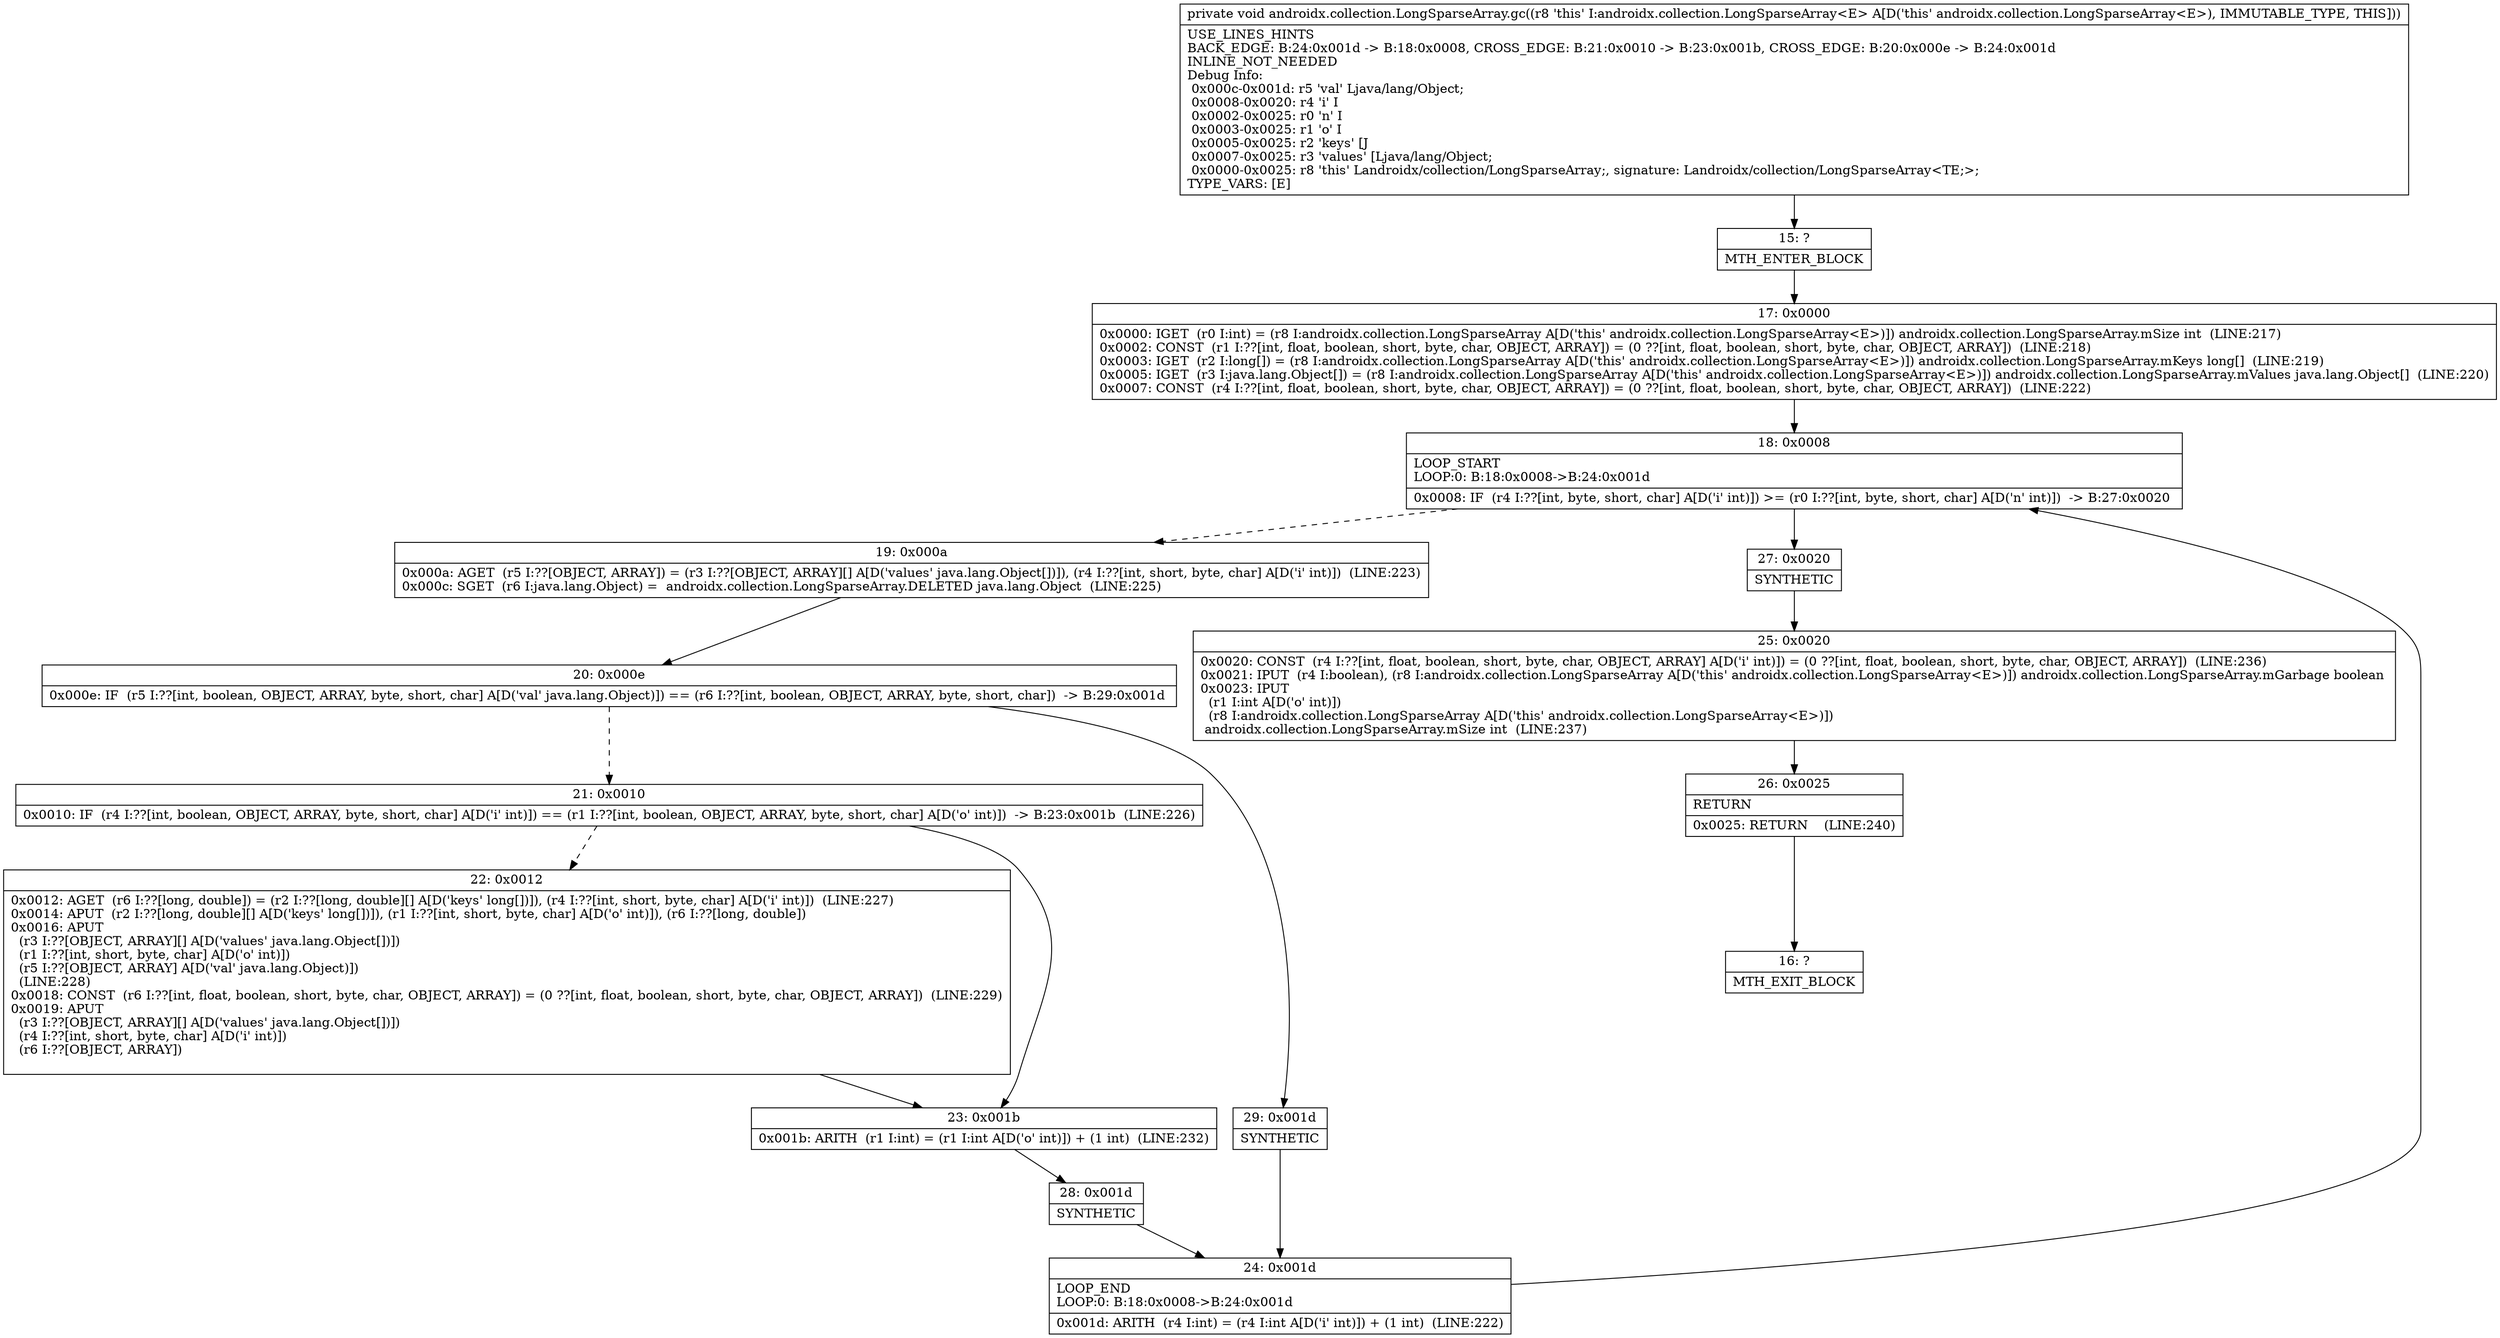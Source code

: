 digraph "CFG forandroidx.collection.LongSparseArray.gc()V" {
Node_15 [shape=record,label="{15\:\ ?|MTH_ENTER_BLOCK\l}"];
Node_17 [shape=record,label="{17\:\ 0x0000|0x0000: IGET  (r0 I:int) = (r8 I:androidx.collection.LongSparseArray A[D('this' androidx.collection.LongSparseArray\<E\>)]) androidx.collection.LongSparseArray.mSize int  (LINE:217)\l0x0002: CONST  (r1 I:??[int, float, boolean, short, byte, char, OBJECT, ARRAY]) = (0 ??[int, float, boolean, short, byte, char, OBJECT, ARRAY])  (LINE:218)\l0x0003: IGET  (r2 I:long[]) = (r8 I:androidx.collection.LongSparseArray A[D('this' androidx.collection.LongSparseArray\<E\>)]) androidx.collection.LongSparseArray.mKeys long[]  (LINE:219)\l0x0005: IGET  (r3 I:java.lang.Object[]) = (r8 I:androidx.collection.LongSparseArray A[D('this' androidx.collection.LongSparseArray\<E\>)]) androidx.collection.LongSparseArray.mValues java.lang.Object[]  (LINE:220)\l0x0007: CONST  (r4 I:??[int, float, boolean, short, byte, char, OBJECT, ARRAY]) = (0 ??[int, float, boolean, short, byte, char, OBJECT, ARRAY])  (LINE:222)\l}"];
Node_18 [shape=record,label="{18\:\ 0x0008|LOOP_START\lLOOP:0: B:18:0x0008\-\>B:24:0x001d\l|0x0008: IF  (r4 I:??[int, byte, short, char] A[D('i' int)]) \>= (r0 I:??[int, byte, short, char] A[D('n' int)])  \-\> B:27:0x0020 \l}"];
Node_19 [shape=record,label="{19\:\ 0x000a|0x000a: AGET  (r5 I:??[OBJECT, ARRAY]) = (r3 I:??[OBJECT, ARRAY][] A[D('values' java.lang.Object[])]), (r4 I:??[int, short, byte, char] A[D('i' int)])  (LINE:223)\l0x000c: SGET  (r6 I:java.lang.Object) =  androidx.collection.LongSparseArray.DELETED java.lang.Object  (LINE:225)\l}"];
Node_20 [shape=record,label="{20\:\ 0x000e|0x000e: IF  (r5 I:??[int, boolean, OBJECT, ARRAY, byte, short, char] A[D('val' java.lang.Object)]) == (r6 I:??[int, boolean, OBJECT, ARRAY, byte, short, char])  \-\> B:29:0x001d \l}"];
Node_21 [shape=record,label="{21\:\ 0x0010|0x0010: IF  (r4 I:??[int, boolean, OBJECT, ARRAY, byte, short, char] A[D('i' int)]) == (r1 I:??[int, boolean, OBJECT, ARRAY, byte, short, char] A[D('o' int)])  \-\> B:23:0x001b  (LINE:226)\l}"];
Node_22 [shape=record,label="{22\:\ 0x0012|0x0012: AGET  (r6 I:??[long, double]) = (r2 I:??[long, double][] A[D('keys' long[])]), (r4 I:??[int, short, byte, char] A[D('i' int)])  (LINE:227)\l0x0014: APUT  (r2 I:??[long, double][] A[D('keys' long[])]), (r1 I:??[int, short, byte, char] A[D('o' int)]), (r6 I:??[long, double]) \l0x0016: APUT  \l  (r3 I:??[OBJECT, ARRAY][] A[D('values' java.lang.Object[])])\l  (r1 I:??[int, short, byte, char] A[D('o' int)])\l  (r5 I:??[OBJECT, ARRAY] A[D('val' java.lang.Object)])\l  (LINE:228)\l0x0018: CONST  (r6 I:??[int, float, boolean, short, byte, char, OBJECT, ARRAY]) = (0 ??[int, float, boolean, short, byte, char, OBJECT, ARRAY])  (LINE:229)\l0x0019: APUT  \l  (r3 I:??[OBJECT, ARRAY][] A[D('values' java.lang.Object[])])\l  (r4 I:??[int, short, byte, char] A[D('i' int)])\l  (r6 I:??[OBJECT, ARRAY])\l \l}"];
Node_23 [shape=record,label="{23\:\ 0x001b|0x001b: ARITH  (r1 I:int) = (r1 I:int A[D('o' int)]) + (1 int)  (LINE:232)\l}"];
Node_28 [shape=record,label="{28\:\ 0x001d|SYNTHETIC\l}"];
Node_24 [shape=record,label="{24\:\ 0x001d|LOOP_END\lLOOP:0: B:18:0x0008\-\>B:24:0x001d\l|0x001d: ARITH  (r4 I:int) = (r4 I:int A[D('i' int)]) + (1 int)  (LINE:222)\l}"];
Node_29 [shape=record,label="{29\:\ 0x001d|SYNTHETIC\l}"];
Node_27 [shape=record,label="{27\:\ 0x0020|SYNTHETIC\l}"];
Node_25 [shape=record,label="{25\:\ 0x0020|0x0020: CONST  (r4 I:??[int, float, boolean, short, byte, char, OBJECT, ARRAY] A[D('i' int)]) = (0 ??[int, float, boolean, short, byte, char, OBJECT, ARRAY])  (LINE:236)\l0x0021: IPUT  (r4 I:boolean), (r8 I:androidx.collection.LongSparseArray A[D('this' androidx.collection.LongSparseArray\<E\>)]) androidx.collection.LongSparseArray.mGarbage boolean \l0x0023: IPUT  \l  (r1 I:int A[D('o' int)])\l  (r8 I:androidx.collection.LongSparseArray A[D('this' androidx.collection.LongSparseArray\<E\>)])\l androidx.collection.LongSparseArray.mSize int  (LINE:237)\l}"];
Node_26 [shape=record,label="{26\:\ 0x0025|RETURN\l|0x0025: RETURN    (LINE:240)\l}"];
Node_16 [shape=record,label="{16\:\ ?|MTH_EXIT_BLOCK\l}"];
MethodNode[shape=record,label="{private void androidx.collection.LongSparseArray.gc((r8 'this' I:androidx.collection.LongSparseArray\<E\> A[D('this' androidx.collection.LongSparseArray\<E\>), IMMUTABLE_TYPE, THIS]))  | USE_LINES_HINTS\lBACK_EDGE: B:24:0x001d \-\> B:18:0x0008, CROSS_EDGE: B:21:0x0010 \-\> B:23:0x001b, CROSS_EDGE: B:20:0x000e \-\> B:24:0x001d\lINLINE_NOT_NEEDED\lDebug Info:\l  0x000c\-0x001d: r5 'val' Ljava\/lang\/Object;\l  0x0008\-0x0020: r4 'i' I\l  0x0002\-0x0025: r0 'n' I\l  0x0003\-0x0025: r1 'o' I\l  0x0005\-0x0025: r2 'keys' [J\l  0x0007\-0x0025: r3 'values' [Ljava\/lang\/Object;\l  0x0000\-0x0025: r8 'this' Landroidx\/collection\/LongSparseArray;, signature: Landroidx\/collection\/LongSparseArray\<TE;\>;\lTYPE_VARS: [E]\l}"];
MethodNode -> Node_15;Node_15 -> Node_17;
Node_17 -> Node_18;
Node_18 -> Node_19[style=dashed];
Node_18 -> Node_27;
Node_19 -> Node_20;
Node_20 -> Node_21[style=dashed];
Node_20 -> Node_29;
Node_21 -> Node_22[style=dashed];
Node_21 -> Node_23;
Node_22 -> Node_23;
Node_23 -> Node_28;
Node_28 -> Node_24;
Node_24 -> Node_18;
Node_29 -> Node_24;
Node_27 -> Node_25;
Node_25 -> Node_26;
Node_26 -> Node_16;
}

